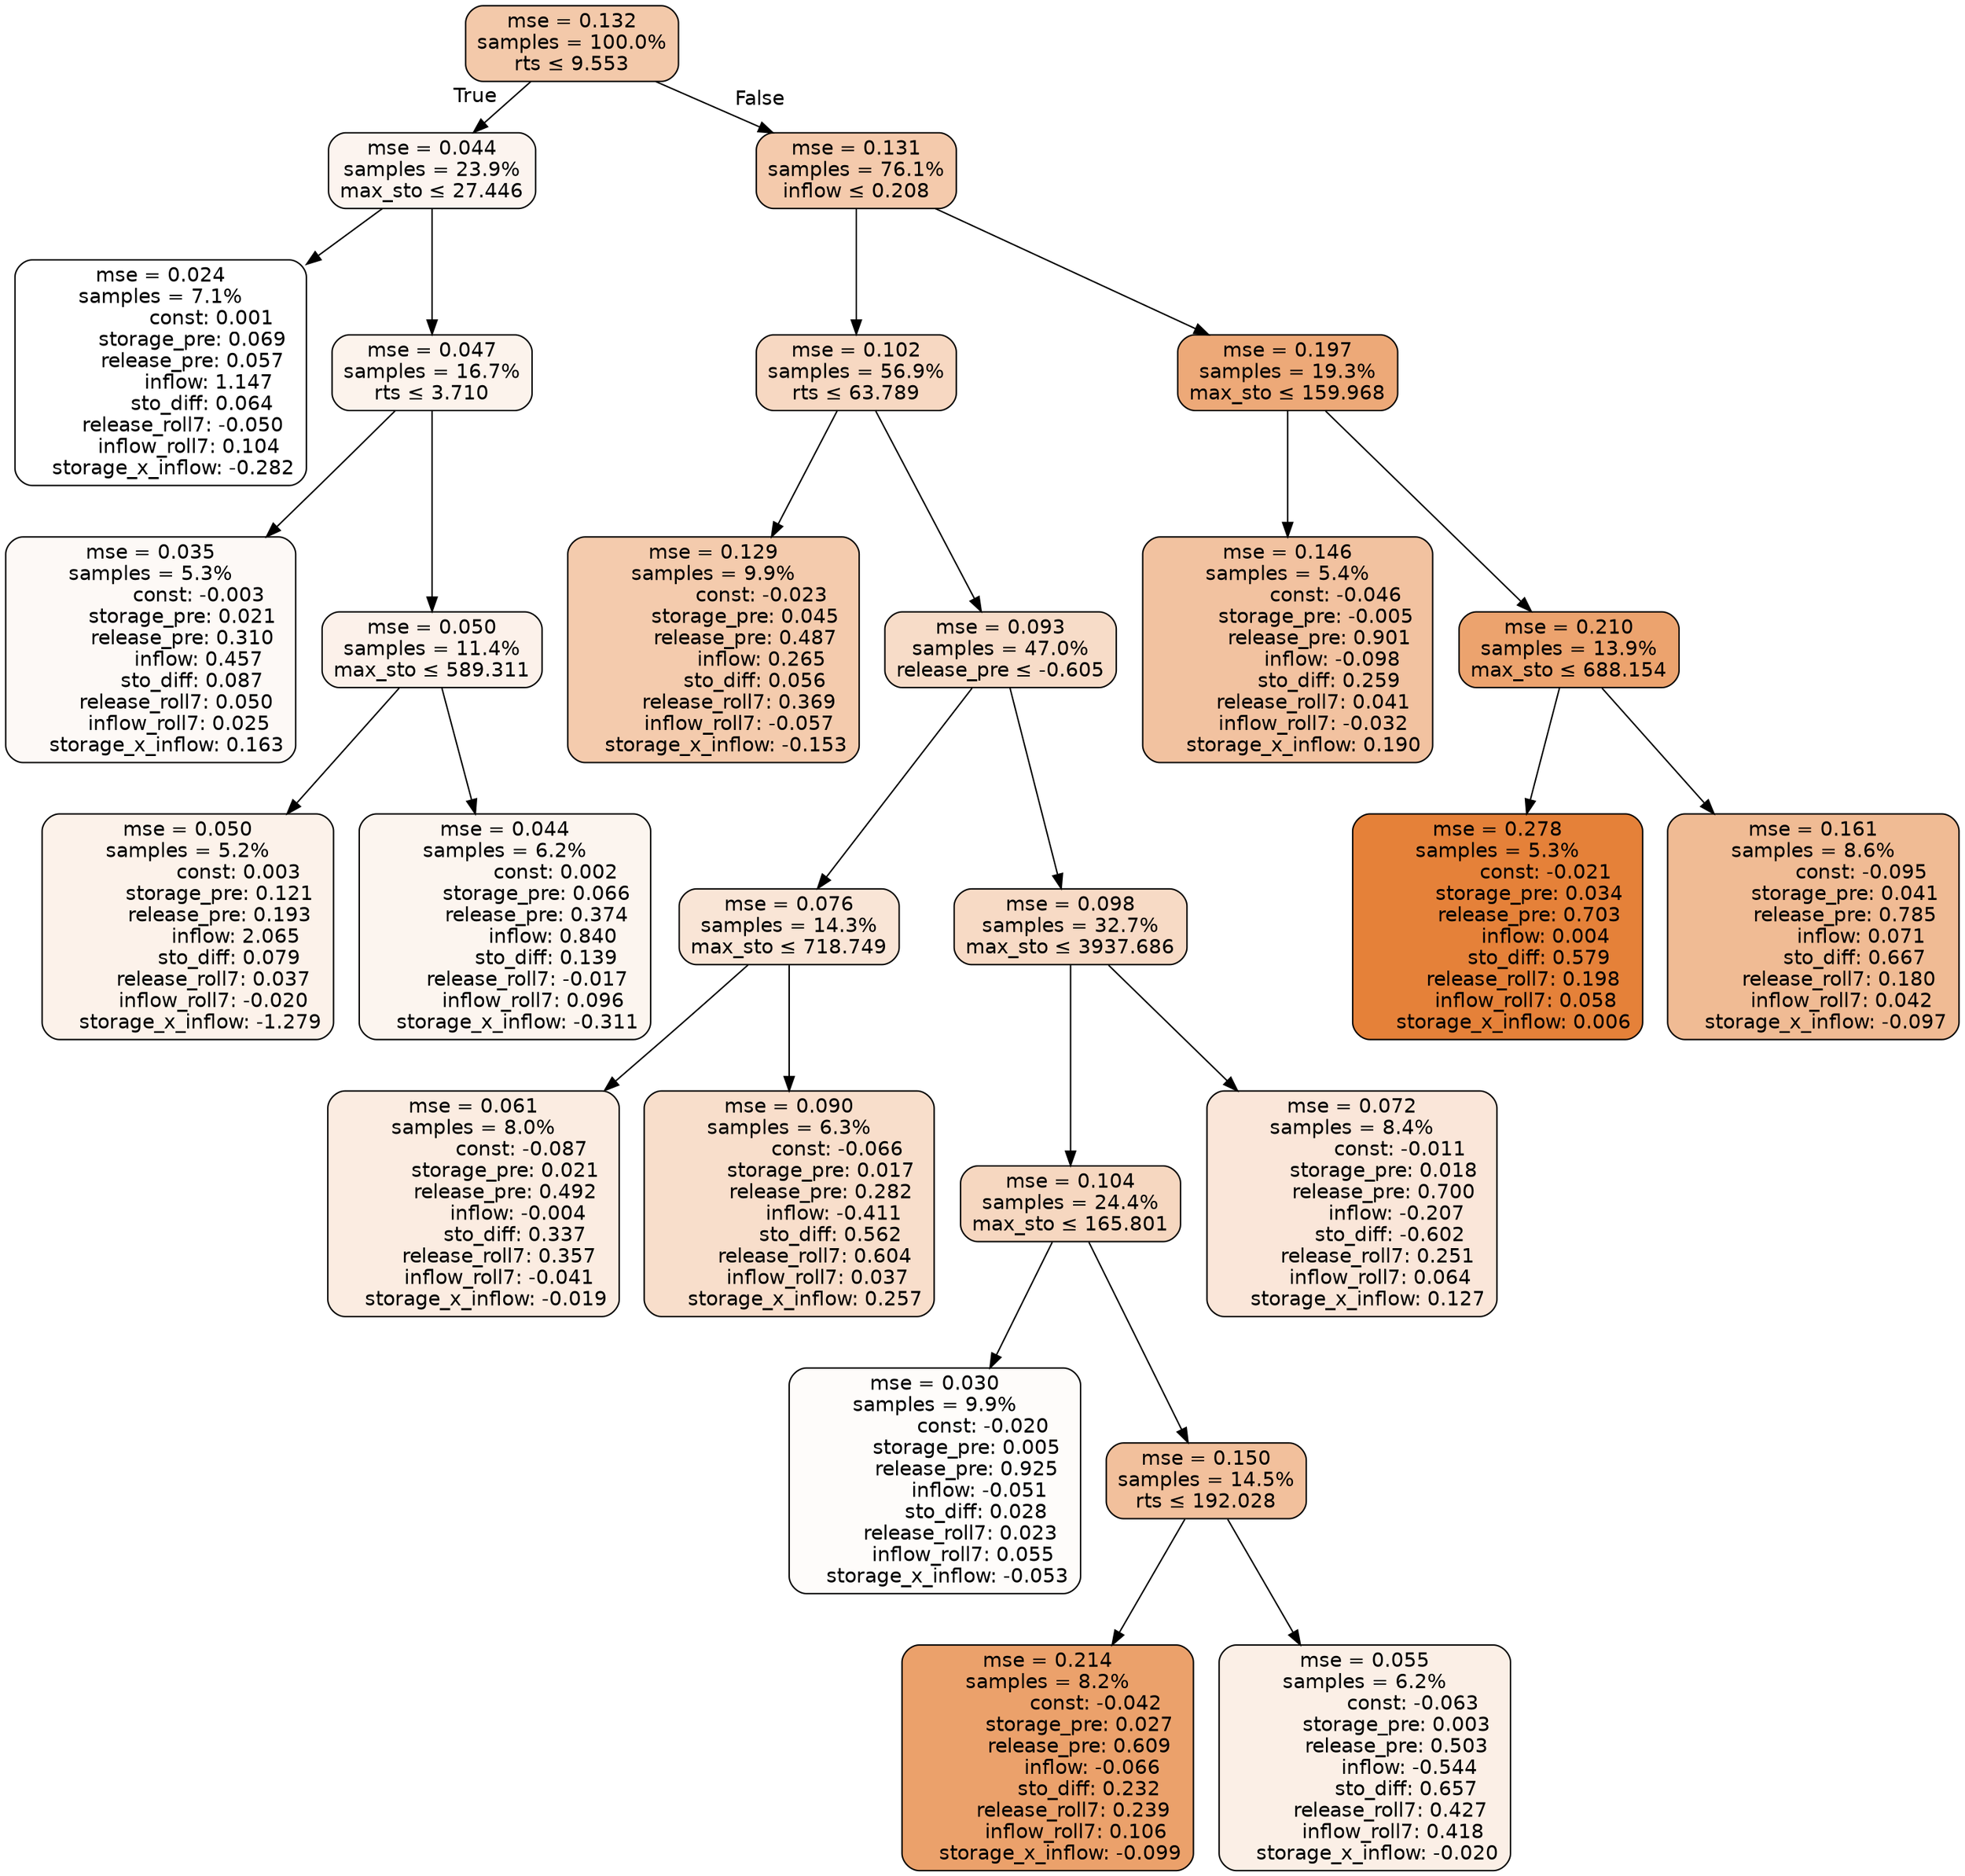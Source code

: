 digraph tree {
bgcolor="transparent"
node [shape=rectangle, style="filled, rounded", color="black", fontname=helvetica] ;
edge [fontname=helvetica] ;
	"0" [label="mse = 0.132
samples = 100.0%
rts &le; 9.553", fillcolor="#f3c9aa"]
	"1" [label="mse = 0.044
samples = 23.9%
max_sto &le; 27.446", fillcolor="#fcf4ef"]
	"2" [label="mse = 0.024
samples = 7.1%
                const: 0.001
          storage_pre: 0.069
          release_pre: 0.057
               inflow: 1.147
             sto_diff: 0.064
       release_roll7: -0.050
         inflow_roll7: 0.104
    storage_x_inflow: -0.282", fillcolor="#ffffff"]
	"3" [label="mse = 0.047
samples = 16.7%
rts &le; 3.710", fillcolor="#fcf3ec"]
	"4" [label="mse = 0.035
samples = 5.3%
               const: -0.003
          storage_pre: 0.021
          release_pre: 0.310
               inflow: 0.457
             sto_diff: 0.087
        release_roll7: 0.050
         inflow_roll7: 0.025
     storage_x_inflow: 0.163", fillcolor="#fdf9f6"]
	"5" [label="mse = 0.050
samples = 11.4%
max_sto &le; 589.311", fillcolor="#fcf1ea"]
	"6" [label="mse = 0.050
samples = 5.2%
                const: 0.003
          storage_pre: 0.121
          release_pre: 0.193
               inflow: 2.065
             sto_diff: 0.079
        release_roll7: 0.037
        inflow_roll7: -0.020
    storage_x_inflow: -1.279", fillcolor="#fcf2ea"]
	"7" [label="mse = 0.044
samples = 6.2%
                const: 0.002
          storage_pre: 0.066
          release_pre: 0.374
               inflow: 0.840
             sto_diff: 0.139
       release_roll7: -0.017
         inflow_roll7: 0.096
    storage_x_inflow: -0.311", fillcolor="#fcf5ef"]
	"8" [label="mse = 0.131
samples = 76.1%
inflow &le; 0.208", fillcolor="#f4caac"]
	"9" [label="mse = 0.102
samples = 56.9%
rts &le; 63.789", fillcolor="#f7d8c2"]
	"10" [label="mse = 0.129
samples = 9.9%
               const: -0.023
          storage_pre: 0.045
          release_pre: 0.487
               inflow: 0.265
             sto_diff: 0.056
        release_roll7: 0.369
        inflow_roll7: -0.057
    storage_x_inflow: -0.153", fillcolor="#f4cbad"]
	"11" [label="mse = 0.093
samples = 47.0%
release_pre &le; -0.605", fillcolor="#f7dcc8"]
	"12" [label="mse = 0.076
samples = 14.3%
max_sto &le; 718.749", fillcolor="#f9e5d6"]
	"13" [label="mse = 0.061
samples = 8.0%
               const: -0.087
          storage_pre: 0.021
          release_pre: 0.492
              inflow: -0.004
             sto_diff: 0.337
        release_roll7: 0.357
        inflow_roll7: -0.041
    storage_x_inflow: -0.019", fillcolor="#fbece1"]
	"14" [label="mse = 0.090
samples = 6.3%
               const: -0.066
          storage_pre: 0.017
          release_pre: 0.282
              inflow: -0.411
             sto_diff: 0.562
        release_roll7: 0.604
         inflow_roll7: 0.037
     storage_x_inflow: 0.257", fillcolor="#f8decb"]
	"15" [label="mse = 0.098
samples = 32.7%
max_sto &le; 3937.686", fillcolor="#f7dac5"]
	"16" [label="mse = 0.104
samples = 24.4%
max_sto &le; 165.801", fillcolor="#f6d7c0"]
	"17" [label="mse = 0.030
samples = 9.9%
               const: -0.020
          storage_pre: 0.005
          release_pre: 0.925
              inflow: -0.051
             sto_diff: 0.028
        release_roll7: 0.023
         inflow_roll7: 0.055
    storage_x_inflow: -0.053", fillcolor="#fefcfa"]
	"18" [label="mse = 0.150
samples = 14.5%
rts &le; 192.028", fillcolor="#f2c09c"]
	"19" [label="mse = 0.214
samples = 8.2%
               const: -0.042
          storage_pre: 0.027
          release_pre: 0.609
              inflow: -0.066
             sto_diff: 0.232
        release_roll7: 0.239
         inflow_roll7: 0.106
    storage_x_inflow: -0.099", fillcolor="#eba16b"]
	"20" [label="mse = 0.055
samples = 6.2%
               const: -0.063
          storage_pre: 0.003
          release_pre: 0.503
              inflow: -0.544
             sto_diff: 0.657
        release_roll7: 0.427
         inflow_roll7: 0.418
    storage_x_inflow: -0.020", fillcolor="#fbefe6"]
	"21" [label="mse = 0.072
samples = 8.4%
               const: -0.011
          storage_pre: 0.018
          release_pre: 0.700
              inflow: -0.207
            sto_diff: -0.602
        release_roll7: 0.251
         inflow_roll7: 0.064
     storage_x_inflow: 0.127", fillcolor="#fae6d9"]
	"22" [label="mse = 0.197
samples = 19.3%
max_sto &le; 159.968", fillcolor="#eda978"]
	"23" [label="mse = 0.146
samples = 5.4%
               const: -0.046
         storage_pre: -0.005
          release_pre: 0.901
              inflow: -0.098
             sto_diff: 0.259
        release_roll7: 0.041
        inflow_roll7: -0.032
     storage_x_inflow: 0.190", fillcolor="#f2c2a0"]
	"24" [label="mse = 0.210
samples = 13.9%
max_sto &le; 688.154", fillcolor="#eca36e"]
	"25" [label="mse = 0.278
samples = 5.3%
               const: -0.021
          storage_pre: 0.034
          release_pre: 0.703
               inflow: 0.004
             sto_diff: 0.579
        release_roll7: 0.198
         inflow_roll7: 0.058
     storage_x_inflow: 0.006", fillcolor="#e58139"]
	"26" [label="mse = 0.161
samples = 8.6%
               const: -0.095
          storage_pre: 0.041
          release_pre: 0.785
               inflow: 0.071
             sto_diff: 0.667
        release_roll7: 0.180
         inflow_roll7: 0.042
    storage_x_inflow: -0.097", fillcolor="#f0bb94"]

	"0" -> "1" [labeldistance=2.5, labelangle=45, headlabel="True"]
	"1" -> "2"
	"1" -> "3"
	"3" -> "4"
	"3" -> "5"
	"5" -> "6"
	"5" -> "7"
	"0" -> "8" [labeldistance=2.5, labelangle=-45, headlabel="False"]
	"8" -> "9"
	"9" -> "10"
	"9" -> "11"
	"11" -> "12"
	"12" -> "13"
	"12" -> "14"
	"11" -> "15"
	"15" -> "16"
	"16" -> "17"
	"16" -> "18"
	"18" -> "19"
	"18" -> "20"
	"15" -> "21"
	"8" -> "22"
	"22" -> "23"
	"22" -> "24"
	"24" -> "25"
	"24" -> "26"
}